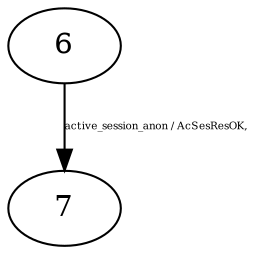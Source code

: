 digraph "Automata" { 
	 "6" [shape=ellipse,style=filled,fillcolor=white,URL="6"];
	 "7" [shape=ellipse,style=filled,fillcolor=white,URL="7"];
	 "6"->"7" [fontsize=5,label="active_session_anon / AcSesResOK,",URL="t104"];
}
